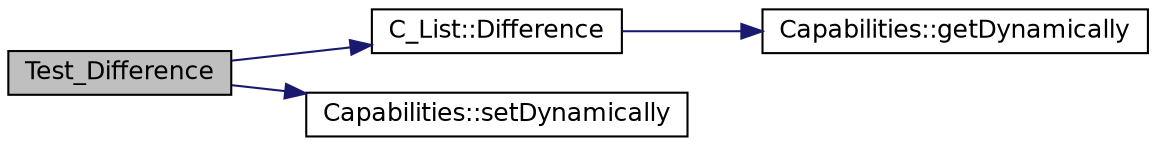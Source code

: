 digraph "Test_Difference"
{
 // LATEX_PDF_SIZE
  edge [fontname="Helvetica",fontsize="12",labelfontname="Helvetica",labelfontsize="12"];
  node [fontname="Helvetica",fontsize="12",shape=record];
  rankdir="LR";
  Node1 [label="Test_Difference",height=0.2,width=0.4,color="black", fillcolor="grey75", style="filled", fontcolor="black",tooltip="Оголошення функції що перевіряє метод Difference."];
  Node1 -> Node2 [color="midnightblue",fontsize="12",style="solid",fontname="Helvetica"];
  Node2 [label="C_List::Difference",height=0.2,width=0.4,color="black", fillcolor="white", style="filled",URL="$class_c___list.html#a0c4310f370198ad6eee179e9bb400397",tooltip="Оголошення методу що визначає відношення кількості бібліотек що динамічно підключаються до загальної ..."];
  Node2 -> Node3 [color="midnightblue",fontsize="12",style="solid",fontname="Helvetica"];
  Node3 [label="Capabilities::getDynamically",height=0.2,width=0.4,color="black", fillcolor="white", style="filled",URL="$class_capabilities.html#a2812145051c4f18ac491a23325718572",tooltip=" "];
  Node1 -> Node4 [color="midnightblue",fontsize="12",style="solid",fontname="Helvetica"];
  Node4 [label="Capabilities::setDynamically",height=0.2,width=0.4,color="black", fillcolor="white", style="filled",URL="$class_capabilities.html#ad379ac20cedffa67e8aab3edef6390e8",tooltip=" "];
}
